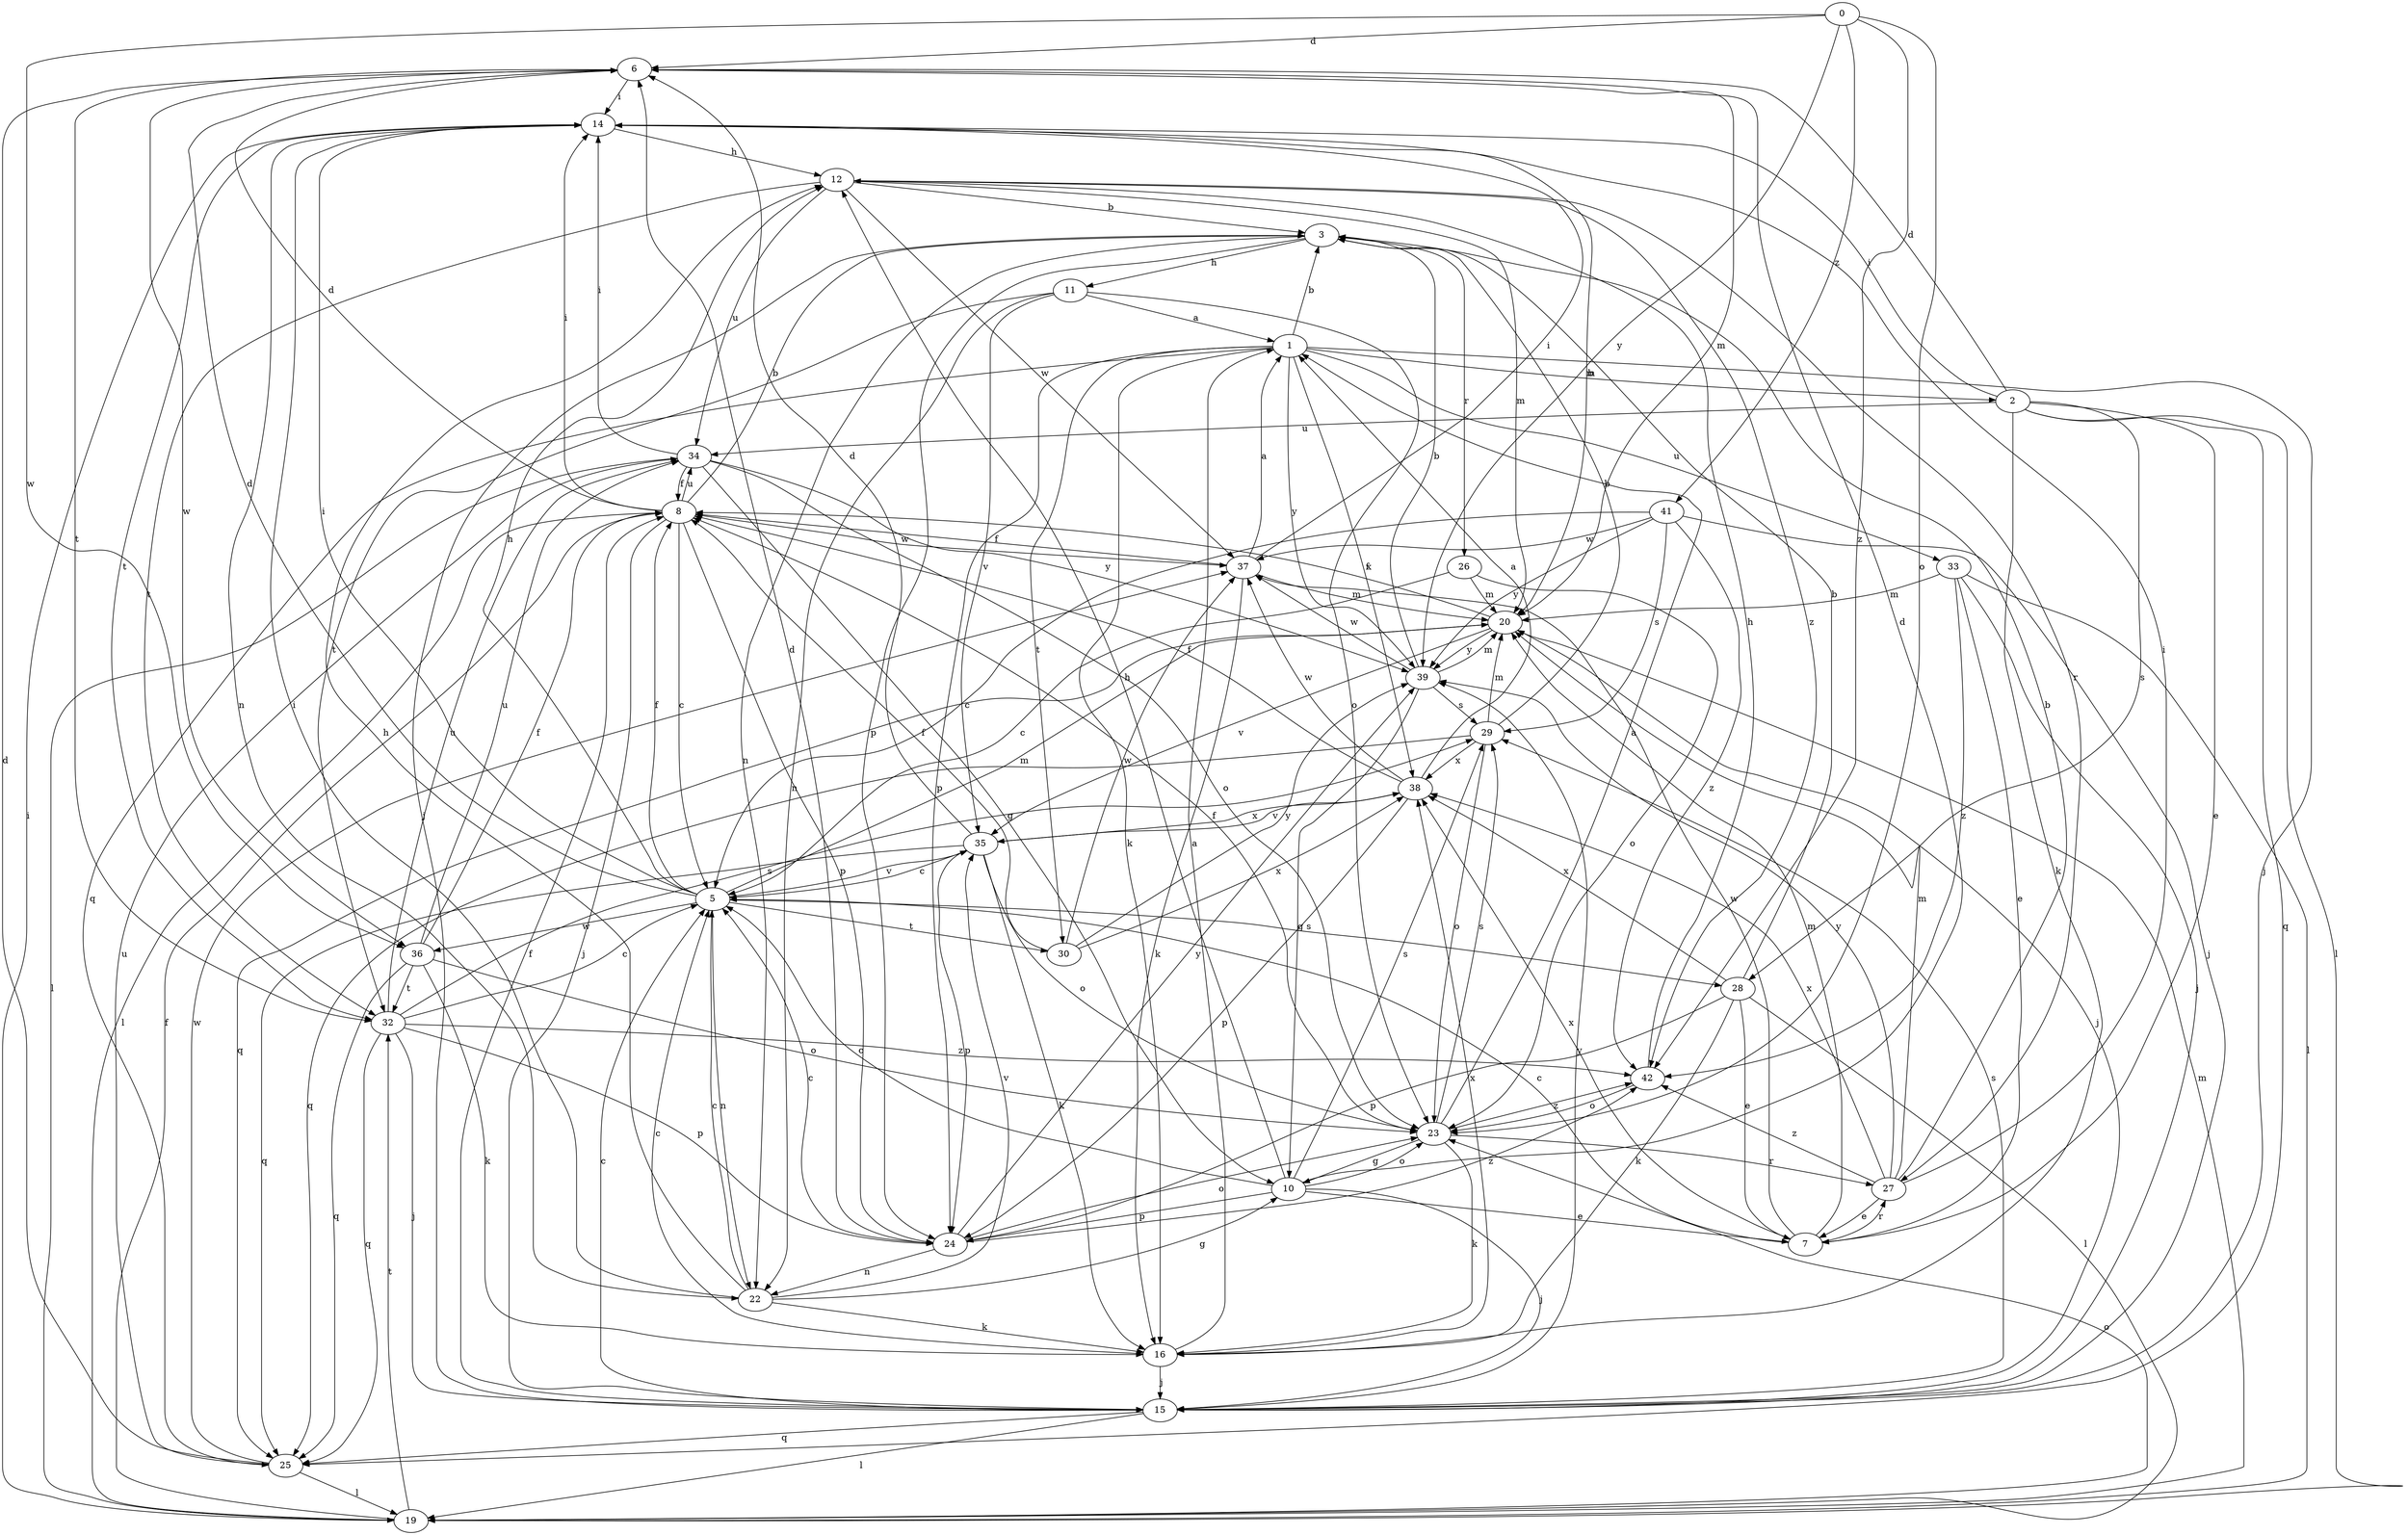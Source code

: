 strict digraph  {
0;
1;
2;
3;
5;
6;
7;
8;
10;
11;
12;
14;
15;
16;
19;
20;
22;
23;
24;
25;
26;
27;
28;
29;
30;
32;
33;
34;
35;
36;
37;
38;
39;
41;
42;
0 -> 6  [label=d];
0 -> 23  [label=o];
0 -> 36  [label=w];
0 -> 39  [label=y];
0 -> 41  [label=z];
0 -> 42  [label=z];
1 -> 2  [label=b];
1 -> 3  [label=b];
1 -> 15  [label=j];
1 -> 16  [label=k];
1 -> 24  [label=p];
1 -> 25  [label=q];
1 -> 30  [label=t];
1 -> 33  [label=u];
1 -> 38  [label=x];
1 -> 39  [label=y];
2 -> 6  [label=d];
2 -> 7  [label=e];
2 -> 14  [label=i];
2 -> 16  [label=k];
2 -> 19  [label=l];
2 -> 25  [label=q];
2 -> 28  [label=s];
2 -> 34  [label=u];
3 -> 11  [label=h];
3 -> 15  [label=j];
3 -> 22  [label=n];
3 -> 24  [label=p];
3 -> 26  [label=r];
5 -> 6  [label=d];
5 -> 8  [label=f];
5 -> 12  [label=h];
5 -> 14  [label=i];
5 -> 20  [label=m];
5 -> 22  [label=n];
5 -> 28  [label=s];
5 -> 30  [label=t];
5 -> 35  [label=v];
5 -> 36  [label=w];
6 -> 14  [label=i];
6 -> 20  [label=m];
6 -> 32  [label=t];
6 -> 36  [label=w];
7 -> 5  [label=c];
7 -> 20  [label=m];
7 -> 27  [label=r];
7 -> 37  [label=w];
7 -> 38  [label=x];
8 -> 3  [label=b];
8 -> 5  [label=c];
8 -> 6  [label=d];
8 -> 14  [label=i];
8 -> 15  [label=j];
8 -> 19  [label=l];
8 -> 24  [label=p];
8 -> 34  [label=u];
8 -> 37  [label=w];
10 -> 5  [label=c];
10 -> 6  [label=d];
10 -> 7  [label=e];
10 -> 12  [label=h];
10 -> 15  [label=j];
10 -> 23  [label=o];
10 -> 24  [label=p];
10 -> 29  [label=s];
11 -> 1  [label=a];
11 -> 22  [label=n];
11 -> 23  [label=o];
11 -> 32  [label=t];
11 -> 35  [label=v];
12 -> 3  [label=b];
12 -> 20  [label=m];
12 -> 27  [label=r];
12 -> 32  [label=t];
12 -> 34  [label=u];
12 -> 37  [label=w];
12 -> 42  [label=z];
14 -> 12  [label=h];
14 -> 20  [label=m];
14 -> 22  [label=n];
14 -> 32  [label=t];
15 -> 5  [label=c];
15 -> 8  [label=f];
15 -> 19  [label=l];
15 -> 25  [label=q];
15 -> 29  [label=s];
15 -> 39  [label=y];
16 -> 1  [label=a];
16 -> 5  [label=c];
16 -> 15  [label=j];
16 -> 38  [label=x];
19 -> 8  [label=f];
19 -> 14  [label=i];
19 -> 20  [label=m];
19 -> 23  [label=o];
19 -> 32  [label=t];
20 -> 8  [label=f];
20 -> 15  [label=j];
20 -> 25  [label=q];
20 -> 35  [label=v];
20 -> 39  [label=y];
22 -> 5  [label=c];
22 -> 10  [label=g];
22 -> 12  [label=h];
22 -> 14  [label=i];
22 -> 16  [label=k];
22 -> 35  [label=v];
23 -> 1  [label=a];
23 -> 8  [label=f];
23 -> 10  [label=g];
23 -> 16  [label=k];
23 -> 27  [label=r];
23 -> 29  [label=s];
23 -> 42  [label=z];
24 -> 5  [label=c];
24 -> 6  [label=d];
24 -> 22  [label=n];
24 -> 23  [label=o];
24 -> 39  [label=y];
24 -> 42  [label=z];
25 -> 6  [label=d];
25 -> 19  [label=l];
25 -> 34  [label=u];
25 -> 37  [label=w];
26 -> 5  [label=c];
26 -> 20  [label=m];
26 -> 23  [label=o];
27 -> 3  [label=b];
27 -> 7  [label=e];
27 -> 14  [label=i];
27 -> 20  [label=m];
27 -> 38  [label=x];
27 -> 39  [label=y];
27 -> 42  [label=z];
28 -> 3  [label=b];
28 -> 7  [label=e];
28 -> 16  [label=k];
28 -> 19  [label=l];
28 -> 24  [label=p];
28 -> 38  [label=x];
29 -> 3  [label=b];
29 -> 20  [label=m];
29 -> 23  [label=o];
29 -> 25  [label=q];
29 -> 38  [label=x];
30 -> 8  [label=f];
30 -> 37  [label=w];
30 -> 38  [label=x];
30 -> 39  [label=y];
32 -> 5  [label=c];
32 -> 15  [label=j];
32 -> 24  [label=p];
32 -> 25  [label=q];
32 -> 29  [label=s];
32 -> 34  [label=u];
32 -> 42  [label=z];
33 -> 7  [label=e];
33 -> 15  [label=j];
33 -> 19  [label=l];
33 -> 20  [label=m];
33 -> 42  [label=z];
34 -> 8  [label=f];
34 -> 10  [label=g];
34 -> 14  [label=i];
34 -> 19  [label=l];
34 -> 23  [label=o];
34 -> 39  [label=y];
35 -> 5  [label=c];
35 -> 6  [label=d];
35 -> 16  [label=k];
35 -> 23  [label=o];
35 -> 24  [label=p];
35 -> 25  [label=q];
35 -> 38  [label=x];
36 -> 8  [label=f];
36 -> 16  [label=k];
36 -> 23  [label=o];
36 -> 25  [label=q];
36 -> 32  [label=t];
36 -> 34  [label=u];
37 -> 1  [label=a];
37 -> 8  [label=f];
37 -> 14  [label=i];
37 -> 16  [label=k];
37 -> 20  [label=m];
38 -> 1  [label=a];
38 -> 8  [label=f];
38 -> 24  [label=p];
38 -> 35  [label=v];
38 -> 37  [label=w];
39 -> 3  [label=b];
39 -> 10  [label=g];
39 -> 20  [label=m];
39 -> 29  [label=s];
39 -> 37  [label=w];
41 -> 5  [label=c];
41 -> 15  [label=j];
41 -> 29  [label=s];
41 -> 37  [label=w];
41 -> 39  [label=y];
41 -> 42  [label=z];
42 -> 12  [label=h];
42 -> 23  [label=o];
}
